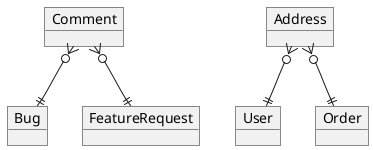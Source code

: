 @startuml
object Bug {
}

object FeatureRequest{
}

object Comment {
}

object User {
}

object Order {
}

object Address{
}

Comment }o--|| Bug
Comment }o--|| FeatureRequest

Address }o--|| User
Address }o--|| Order


@enduml